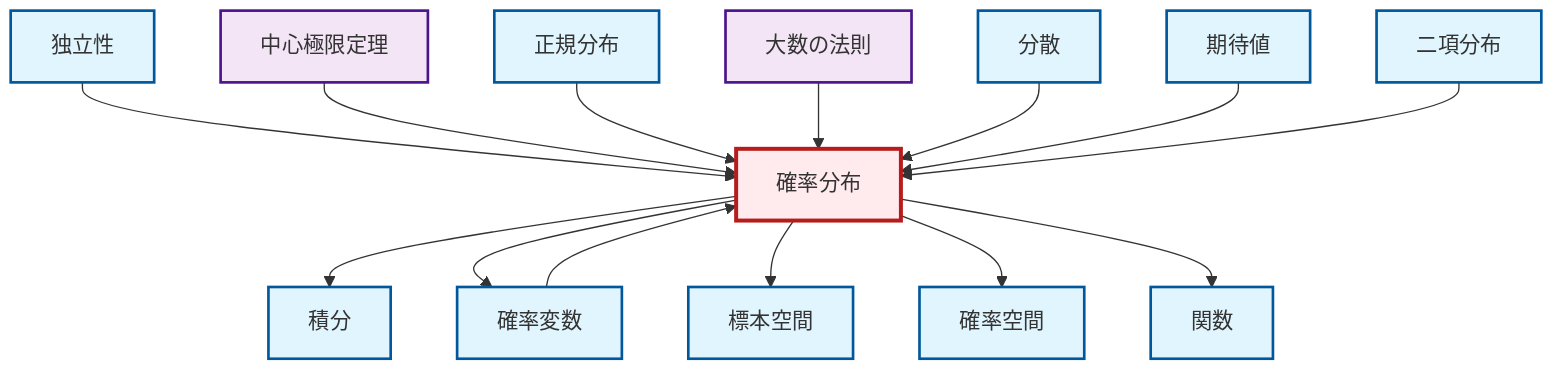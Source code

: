 graph TD
    classDef definition fill:#e1f5fe,stroke:#01579b,stroke-width:2px
    classDef theorem fill:#f3e5f5,stroke:#4a148c,stroke-width:2px
    classDef axiom fill:#fff3e0,stroke:#e65100,stroke-width:2px
    classDef example fill:#e8f5e9,stroke:#1b5e20,stroke-width:2px
    classDef current fill:#ffebee,stroke:#b71c1c,stroke-width:3px
    thm-law-of-large-numbers["大数の法則"]:::theorem
    def-binomial-distribution["二項分布"]:::definition
    def-function["関数"]:::definition
    def-expectation["期待値"]:::definition
    def-variance["分散"]:::definition
    def-sample-space["標本空間"]:::definition
    def-independence["独立性"]:::definition
    thm-central-limit["中心極限定理"]:::theorem
    def-integral["積分"]:::definition
    def-probability-space["確率空間"]:::definition
    def-probability-distribution["確率分布"]:::definition
    def-random-variable["確率変数"]:::definition
    def-normal-distribution["正規分布"]:::definition
    def-independence --> def-probability-distribution
    thm-central-limit --> def-probability-distribution
    def-normal-distribution --> def-probability-distribution
    def-probability-distribution --> def-integral
    def-probability-distribution --> def-random-variable
    def-probability-distribution --> def-sample-space
    thm-law-of-large-numbers --> def-probability-distribution
    def-probability-distribution --> def-probability-space
    def-variance --> def-probability-distribution
    def-random-variable --> def-probability-distribution
    def-expectation --> def-probability-distribution
    def-probability-distribution --> def-function
    def-binomial-distribution --> def-probability-distribution
    class def-probability-distribution current